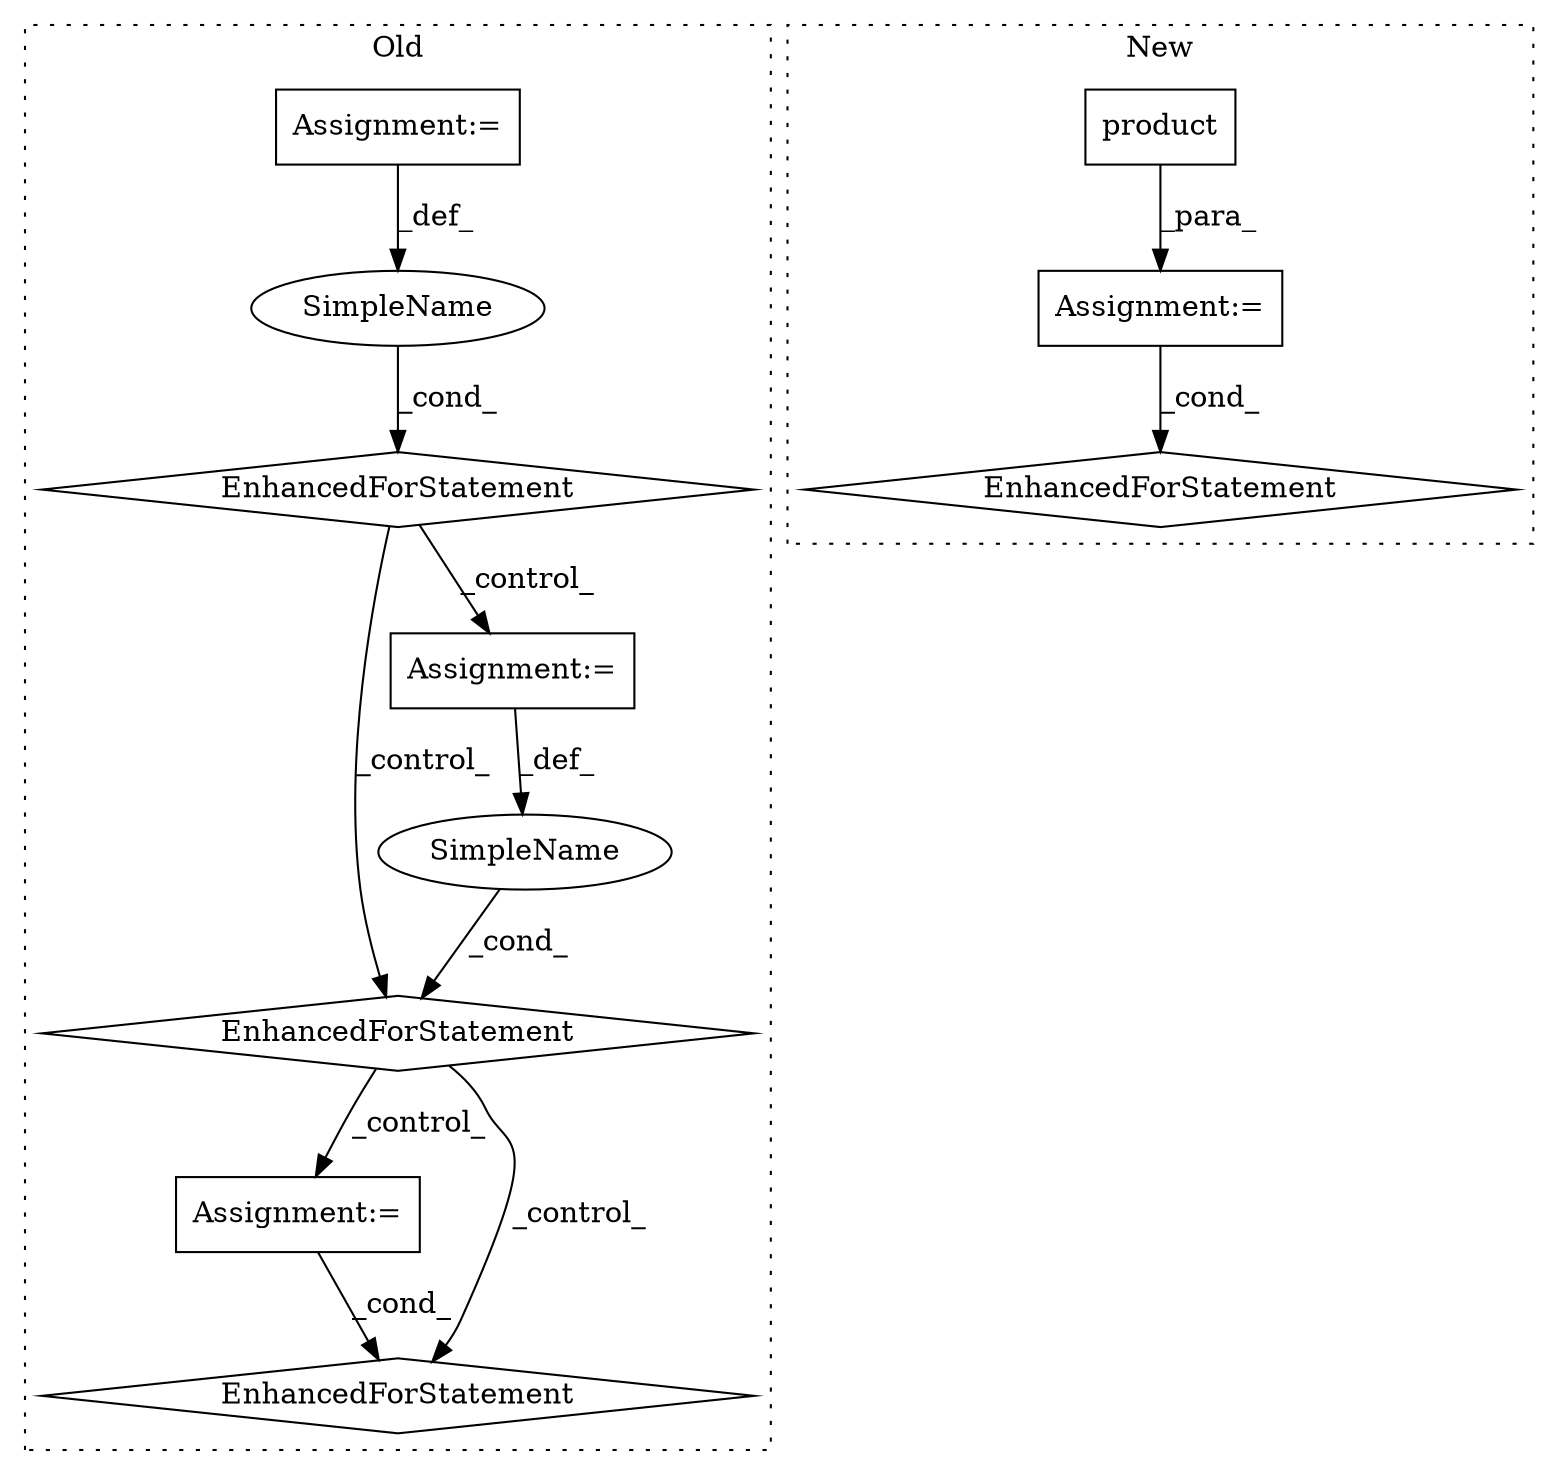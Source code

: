 digraph G {
subgraph cluster0 {
1 [label="EnhancedForStatement" a="70" s="12556,12689" l="65,2" shape="diamond"];
3 [label="Assignment:=" a="7" s="12556,12689" l="65,2" shape="box"];
5 [label="Assignment:=" a="7" s="12860,13000" l="73,2" shape="box"];
6 [label="SimpleName" a="42" s="12667" l="9" shape="ellipse"];
8 [label="EnhancedForStatement" a="70" s="12860,13000" l="73,2" shape="diamond"];
9 [label="SimpleName" a="42" s="12377" l="10" shape="ellipse"];
10 [label="Assignment:=" a="7" s="12274,12401" l="57,2" shape="box"];
11 [label="EnhancedForStatement" a="70" s="12274,12401" l="57,2" shape="diamond"];
label = "Old";
style="dotted";
}
subgraph cluster1 {
2 [label="product" a="32" s="9097,9161" l="8,1" shape="box"];
4 [label="Assignment:=" a="7" s="9009,9162" l="57,2" shape="box"];
7 [label="EnhancedForStatement" a="70" s="9009,9162" l="57,2" shape="diamond"];
label = "New";
style="dotted";
}
1 -> 8 [label="_control_"];
1 -> 5 [label="_control_"];
2 -> 4 [label="_para_"];
3 -> 6 [label="_def_"];
4 -> 7 [label="_cond_"];
5 -> 8 [label="_cond_"];
6 -> 1 [label="_cond_"];
9 -> 11 [label="_cond_"];
10 -> 9 [label="_def_"];
11 -> 3 [label="_control_"];
11 -> 1 [label="_control_"];
}
